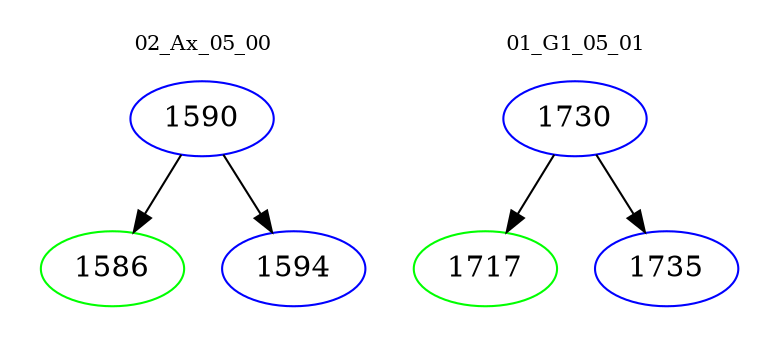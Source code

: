 digraph{
subgraph cluster_0 {
color = white
label = "02_Ax_05_00";
fontsize=10;
T0_1590 [label="1590", color="blue"]
T0_1590 -> T0_1586 [color="black"]
T0_1586 [label="1586", color="green"]
T0_1590 -> T0_1594 [color="black"]
T0_1594 [label="1594", color="blue"]
}
subgraph cluster_1 {
color = white
label = "01_G1_05_01";
fontsize=10;
T1_1730 [label="1730", color="blue"]
T1_1730 -> T1_1717 [color="black"]
T1_1717 [label="1717", color="green"]
T1_1730 -> T1_1735 [color="black"]
T1_1735 [label="1735", color="blue"]
}
}
